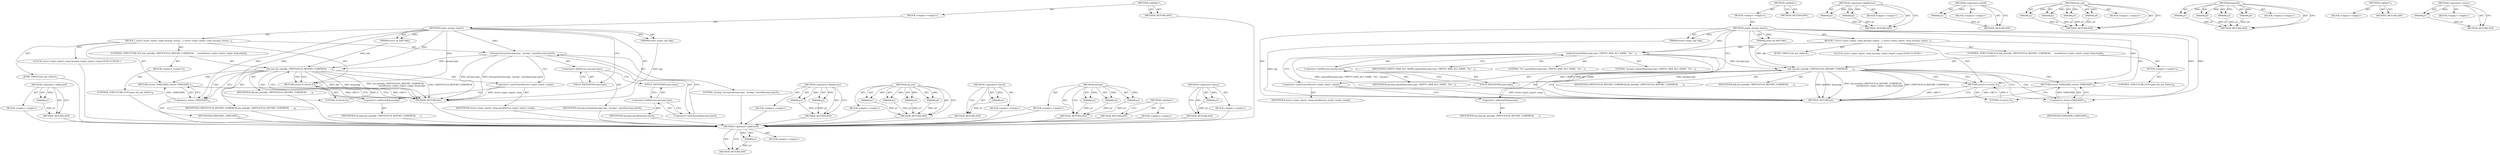 digraph "&lt;operator&gt;.minus" {
vulnerable_86 [label=<(METHOD,&lt;operator&gt;.addressOf)>];
vulnerable_87 [label=<(PARAM,p1)>];
vulnerable_88 [label=<(BLOCK,&lt;empty&gt;,&lt;empty&gt;)>];
vulnerable_89 [label=<(METHOD_RETURN,ANY)>];
vulnerable_6 [label=<(METHOD,&lt;global&gt;)<SUB>1</SUB>>];
vulnerable_7 [label=<(BLOCK,&lt;empty&gt;,&lt;empty&gt;)<SUB>1</SUB>>];
vulnerable_8 [label=<(METHOD,crypto_pcomp_report)<SUB>1</SUB>>];
vulnerable_9 [label=<(PARAM,struct sk_buff *skb)<SUB>1</SUB>>];
vulnerable_10 [label=<(PARAM,struct crypto_alg *alg)<SUB>1</SUB>>];
vulnerable_11 [label=<(BLOCK,{
 	struct crypto_report_comp rpcomp;
 
	snprin...,{
 	struct crypto_report_comp rpcomp;
 
	snprin...)<SUB>2</SUB>>];
vulnerable_12 [label="<(LOCAL,struct crypto_report_comp rpcomp: crypto_report_comp)<SUB>3</SUB>>"];
vulnerable_13 [label=<(snprintf,snprintf(rpcomp.type, CRYPTO_MAX_ALG_NAME, &quot;%s&quot;...)<SUB>5</SUB>>];
vulnerable_14 [label=<(&lt;operator&gt;.fieldAccess,rpcomp.type)<SUB>5</SUB>>];
vulnerable_15 [label=<(IDENTIFIER,rpcomp,snprintf(rpcomp.type, CRYPTO_MAX_ALG_NAME, &quot;%s&quot;...)<SUB>5</SUB>>];
vulnerable_16 [label=<(FIELD_IDENTIFIER,type,type)<SUB>5</SUB>>];
vulnerable_17 [label=<(IDENTIFIER,CRYPTO_MAX_ALG_NAME,snprintf(rpcomp.type, CRYPTO_MAX_ALG_NAME, &quot;%s&quot;...)<SUB>5</SUB>>];
vulnerable_18 [label=<(LITERAL,&quot;%s&quot;,snprintf(rpcomp.type, CRYPTO_MAX_ALG_NAME, &quot;%s&quot;...)<SUB>5</SUB>>];
vulnerable_19 [label=<(LITERAL,&quot;pcomp&quot;,snprintf(rpcomp.type, CRYPTO_MAX_ALG_NAME, &quot;%s&quot;...)<SUB>5</SUB>>];
vulnerable_20 [label=<(CONTROL_STRUCTURE,IF,if (nla_put(skb, CRYPTOCFGA_REPORT_COMPRESS,
 		    sizeof(struct crypto_report_comp), &amp;rpcomp)))<SUB>6</SUB>>];
vulnerable_21 [label=<(nla_put,nla_put(skb, CRYPTOCFGA_REPORT_COMPRESS,
 		   ...)<SUB>6</SUB>>];
vulnerable_22 [label=<(IDENTIFIER,skb,nla_put(skb, CRYPTOCFGA_REPORT_COMPRESS,
 		   ...)<SUB>6</SUB>>];
vulnerable_23 [label=<(IDENTIFIER,CRYPTOCFGA_REPORT_COMPRESS,nla_put(skb, CRYPTOCFGA_REPORT_COMPRESS,
 		   ...)<SUB>6</SUB>>];
vulnerable_24 [label=<(&lt;operator&gt;.sizeOf,sizeof(struct crypto_report_comp))<SUB>7</SUB>>];
vulnerable_25 [label=<(IDENTIFIER,struct crypto_report_comp,sizeof(struct crypto_report_comp))<SUB>7</SUB>>];
vulnerable_26 [label=<(&lt;operator&gt;.addressOf,&amp;rpcomp)<SUB>7</SUB>>];
vulnerable_27 [label=<(IDENTIFIER,rpcomp,nla_put(skb, CRYPTOCFGA_REPORT_COMPRESS,
 		   ...)<SUB>7</SUB>>];
vulnerable_28 [label=<(BLOCK,&lt;empty&gt;,&lt;empty&gt;)<SUB>8</SUB>>];
vulnerable_29 [label=<(CONTROL_STRUCTURE,GOTO,goto nla_put_failure;)<SUB>8</SUB>>];
vulnerable_30 [label=<(RETURN,return 0;,return 0;)<SUB>9</SUB>>];
vulnerable_31 [label=<(LITERAL,0,return 0;)<SUB>9</SUB>>];
vulnerable_32 [label=<(JUMP_TARGET,nla_put_failure)<SUB>11</SUB>>];
vulnerable_33 [label=<(RETURN,return -EMSGSIZE;,return -EMSGSIZE;)<SUB>12</SUB>>];
vulnerable_34 [label=<(&lt;operator&gt;.minus,-EMSGSIZE)<SUB>12</SUB>>];
vulnerable_35 [label=<(IDENTIFIER,EMSGSIZE,-EMSGSIZE)<SUB>12</SUB>>];
vulnerable_36 [label=<(METHOD_RETURN,int)<SUB>1</SUB>>];
vulnerable_38 [label=<(METHOD_RETURN,ANY)<SUB>1</SUB>>];
vulnerable_70 [label=<(METHOD,&lt;operator&gt;.fieldAccess)>];
vulnerable_71 [label=<(PARAM,p1)>];
vulnerable_72 [label=<(PARAM,p2)>];
vulnerable_73 [label=<(BLOCK,&lt;empty&gt;,&lt;empty&gt;)>];
vulnerable_74 [label=<(METHOD_RETURN,ANY)>];
vulnerable_82 [label=<(METHOD,&lt;operator&gt;.sizeOf)>];
vulnerable_83 [label=<(PARAM,p1)>];
vulnerable_84 [label=<(BLOCK,&lt;empty&gt;,&lt;empty&gt;)>];
vulnerable_85 [label=<(METHOD_RETURN,ANY)>];
vulnerable_75 [label=<(METHOD,nla_put)>];
vulnerable_76 [label=<(PARAM,p1)>];
vulnerable_77 [label=<(PARAM,p2)>];
vulnerable_78 [label=<(PARAM,p3)>];
vulnerable_79 [label=<(PARAM,p4)>];
vulnerable_80 [label=<(BLOCK,&lt;empty&gt;,&lt;empty&gt;)>];
vulnerable_81 [label=<(METHOD_RETURN,ANY)>];
vulnerable_63 [label=<(METHOD,snprintf)>];
vulnerable_64 [label=<(PARAM,p1)>];
vulnerable_65 [label=<(PARAM,p2)>];
vulnerable_66 [label=<(PARAM,p3)>];
vulnerable_67 [label=<(PARAM,p4)>];
vulnerable_68 [label=<(BLOCK,&lt;empty&gt;,&lt;empty&gt;)>];
vulnerable_69 [label=<(METHOD_RETURN,ANY)>];
vulnerable_57 [label=<(METHOD,&lt;global&gt;)<SUB>1</SUB>>];
vulnerable_58 [label=<(BLOCK,&lt;empty&gt;,&lt;empty&gt;)>];
vulnerable_59 [label=<(METHOD_RETURN,ANY)>];
vulnerable_90 [label=<(METHOD,&lt;operator&gt;.minus)>];
vulnerable_91 [label=<(PARAM,p1)>];
vulnerable_92 [label=<(BLOCK,&lt;empty&gt;,&lt;empty&gt;)>];
vulnerable_93 [label=<(METHOD_RETURN,ANY)>];
fixed_85 [label=<(METHOD,&lt;operator&gt;.addressOf)>];
fixed_86 [label=<(PARAM,p1)>];
fixed_87 [label=<(BLOCK,&lt;empty&gt;,&lt;empty&gt;)>];
fixed_88 [label=<(METHOD_RETURN,ANY)>];
fixed_6 [label=<(METHOD,&lt;global&gt;)<SUB>1</SUB>>];
fixed_7 [label=<(BLOCK,&lt;empty&gt;,&lt;empty&gt;)<SUB>1</SUB>>];
fixed_8 [label=<(METHOD,crypto_pcomp_report)<SUB>1</SUB>>];
fixed_9 [label=<(PARAM,struct sk_buff *skb)<SUB>1</SUB>>];
fixed_10 [label=<(PARAM,struct crypto_alg *alg)<SUB>1</SUB>>];
fixed_11 [label=<(BLOCK,{
 	struct crypto_report_comp rpcomp;
 
	strncp...,{
 	struct crypto_report_comp rpcomp;
 
	strncp...)<SUB>2</SUB>>];
fixed_12 [label="<(LOCAL,struct crypto_report_comp rpcomp: crypto_report_comp)<SUB>3</SUB>>"];
fixed_13 [label=<(strncpy,strncpy(rpcomp.type, &quot;pcomp&quot;, sizeof(rpcomp.type)))<SUB>5</SUB>>];
fixed_14 [label=<(&lt;operator&gt;.fieldAccess,rpcomp.type)<SUB>5</SUB>>];
fixed_15 [label=<(IDENTIFIER,rpcomp,strncpy(rpcomp.type, &quot;pcomp&quot;, sizeof(rpcomp.type)))<SUB>5</SUB>>];
fixed_16 [label=<(FIELD_IDENTIFIER,type,type)<SUB>5</SUB>>];
fixed_17 [label=<(LITERAL,&quot;pcomp&quot;,strncpy(rpcomp.type, &quot;pcomp&quot;, sizeof(rpcomp.type)))<SUB>5</SUB>>];
fixed_18 [label=<(&lt;operator&gt;.sizeOf,sizeof(rpcomp.type))<SUB>5</SUB>>];
fixed_19 [label=<(&lt;operator&gt;.fieldAccess,rpcomp.type)<SUB>5</SUB>>];
fixed_20 [label=<(IDENTIFIER,rpcomp,sizeof(rpcomp.type))<SUB>5</SUB>>];
fixed_21 [label=<(FIELD_IDENTIFIER,type,type)<SUB>5</SUB>>];
fixed_22 [label=<(CONTROL_STRUCTURE,IF,if (nla_put(skb, CRYPTOCFGA_REPORT_COMPRESS,
 		    sizeof(struct crypto_report_comp), &amp;rpcomp)))<SUB>6</SUB>>];
fixed_23 [label=<(nla_put,nla_put(skb, CRYPTOCFGA_REPORT_COMPRESS,
 		   ...)<SUB>6</SUB>>];
fixed_24 [label=<(IDENTIFIER,skb,nla_put(skb, CRYPTOCFGA_REPORT_COMPRESS,
 		   ...)<SUB>6</SUB>>];
fixed_25 [label=<(IDENTIFIER,CRYPTOCFGA_REPORT_COMPRESS,nla_put(skb, CRYPTOCFGA_REPORT_COMPRESS,
 		   ...)<SUB>6</SUB>>];
fixed_26 [label=<(&lt;operator&gt;.sizeOf,sizeof(struct crypto_report_comp))<SUB>7</SUB>>];
fixed_27 [label=<(IDENTIFIER,struct crypto_report_comp,sizeof(struct crypto_report_comp))<SUB>7</SUB>>];
fixed_28 [label=<(&lt;operator&gt;.addressOf,&amp;rpcomp)<SUB>7</SUB>>];
fixed_29 [label=<(IDENTIFIER,rpcomp,nla_put(skb, CRYPTOCFGA_REPORT_COMPRESS,
 		   ...)<SUB>7</SUB>>];
fixed_30 [label=<(BLOCK,&lt;empty&gt;,&lt;empty&gt;)<SUB>8</SUB>>];
fixed_31 [label=<(CONTROL_STRUCTURE,GOTO,goto nla_put_failure;)<SUB>8</SUB>>];
fixed_32 [label=<(RETURN,return 0;,return 0;)<SUB>9</SUB>>];
fixed_33 [label=<(LITERAL,0,return 0;)<SUB>9</SUB>>];
fixed_34 [label=<(JUMP_TARGET,nla_put_failure)<SUB>11</SUB>>];
fixed_35 [label=<(RETURN,return -EMSGSIZE;,return -EMSGSIZE;)<SUB>12</SUB>>];
fixed_36 [label=<(&lt;operator&gt;.minus,-EMSGSIZE)<SUB>12</SUB>>];
fixed_37 [label=<(IDENTIFIER,EMSGSIZE,-EMSGSIZE)<SUB>12</SUB>>];
fixed_38 [label=<(METHOD_RETURN,int)<SUB>1</SUB>>];
fixed_40 [label=<(METHOD_RETURN,ANY)<SUB>1</SUB>>];
fixed_69 [label=<(METHOD,&lt;operator&gt;.fieldAccess)>];
fixed_70 [label=<(PARAM,p1)>];
fixed_71 [label=<(PARAM,p2)>];
fixed_72 [label=<(BLOCK,&lt;empty&gt;,&lt;empty&gt;)>];
fixed_73 [label=<(METHOD_RETURN,ANY)>];
fixed_78 [label=<(METHOD,nla_put)>];
fixed_79 [label=<(PARAM,p1)>];
fixed_80 [label=<(PARAM,p2)>];
fixed_81 [label=<(PARAM,p3)>];
fixed_82 [label=<(PARAM,p4)>];
fixed_83 [label=<(BLOCK,&lt;empty&gt;,&lt;empty&gt;)>];
fixed_84 [label=<(METHOD_RETURN,ANY)>];
fixed_74 [label=<(METHOD,&lt;operator&gt;.sizeOf)>];
fixed_75 [label=<(PARAM,p1)>];
fixed_76 [label=<(BLOCK,&lt;empty&gt;,&lt;empty&gt;)>];
fixed_77 [label=<(METHOD_RETURN,ANY)>];
fixed_63 [label=<(METHOD,strncpy)>];
fixed_64 [label=<(PARAM,p1)>];
fixed_65 [label=<(PARAM,p2)>];
fixed_66 [label=<(PARAM,p3)>];
fixed_67 [label=<(BLOCK,&lt;empty&gt;,&lt;empty&gt;)>];
fixed_68 [label=<(METHOD_RETURN,ANY)>];
fixed_57 [label=<(METHOD,&lt;global&gt;)<SUB>1</SUB>>];
fixed_58 [label=<(BLOCK,&lt;empty&gt;,&lt;empty&gt;)>];
fixed_59 [label=<(METHOD_RETURN,ANY)>];
fixed_89 [label=<(METHOD,&lt;operator&gt;.minus)>];
fixed_90 [label=<(PARAM,p1)>];
fixed_91 [label=<(BLOCK,&lt;empty&gt;,&lt;empty&gt;)>];
fixed_92 [label=<(METHOD_RETURN,ANY)>];
vulnerable_86 -> vulnerable_87  [key=0, label="AST: "];
vulnerable_86 -> vulnerable_87  [key=1, label="DDG: "];
vulnerable_86 -> vulnerable_88  [key=0, label="AST: "];
vulnerable_86 -> vulnerable_89  [key=0, label="AST: "];
vulnerable_86 -> vulnerable_89  [key=1, label="CFG: "];
vulnerable_87 -> vulnerable_89  [key=0, label="DDG: p1"];
vulnerable_6 -> vulnerable_7  [key=0, label="AST: "];
vulnerable_6 -> vulnerable_38  [key=0, label="AST: "];
vulnerable_6 -> vulnerable_38  [key=1, label="CFG: "];
vulnerable_7 -> vulnerable_8  [key=0, label="AST: "];
vulnerable_8 -> vulnerable_9  [key=0, label="AST: "];
vulnerable_8 -> vulnerable_9  [key=1, label="DDG: "];
vulnerable_8 -> vulnerable_10  [key=0, label="AST: "];
vulnerable_8 -> vulnerable_10  [key=1, label="DDG: "];
vulnerable_8 -> vulnerable_11  [key=0, label="AST: "];
vulnerable_8 -> vulnerable_36  [key=0, label="AST: "];
vulnerable_8 -> vulnerable_16  [key=0, label="CFG: "];
vulnerable_8 -> vulnerable_30  [key=0, label="DDG: "];
vulnerable_8 -> vulnerable_13  [key=0, label="DDG: "];
vulnerable_8 -> vulnerable_31  [key=0, label="DDG: "];
vulnerable_8 -> vulnerable_21  [key=0, label="DDG: "];
vulnerable_8 -> vulnerable_34  [key=0, label="DDG: "];
vulnerable_9 -> vulnerable_21  [key=0, label="DDG: skb"];
vulnerable_10 -> vulnerable_36  [key=0, label="DDG: alg"];
vulnerable_11 -> vulnerable_12  [key=0, label="AST: "];
vulnerable_11 -> vulnerable_13  [key=0, label="AST: "];
vulnerable_11 -> vulnerable_20  [key=0, label="AST: "];
vulnerable_11 -> vulnerable_30  [key=0, label="AST: "];
vulnerable_11 -> vulnerable_32  [key=0, label="AST: "];
vulnerable_11 -> vulnerable_33  [key=0, label="AST: "];
vulnerable_13 -> vulnerable_14  [key=0, label="AST: "];
vulnerable_13 -> vulnerable_17  [key=0, label="AST: "];
vulnerable_13 -> vulnerable_18  [key=0, label="AST: "];
vulnerable_13 -> vulnerable_19  [key=0, label="AST: "];
vulnerable_13 -> vulnerable_24  [key=0, label="CFG: "];
vulnerable_13 -> vulnerable_36  [key=0, label="DDG: rpcomp.type"];
vulnerable_13 -> vulnerable_36  [key=1, label="DDG: snprintf(rpcomp.type, CRYPTO_MAX_ALG_NAME, &quot;%s&quot;, &quot;pcomp&quot;)"];
vulnerable_13 -> vulnerable_36  [key=2, label="DDG: CRYPTO_MAX_ALG_NAME"];
vulnerable_13 -> vulnerable_21  [key=0, label="DDG: rpcomp.type"];
vulnerable_14 -> vulnerable_15  [key=0, label="AST: "];
vulnerable_14 -> vulnerable_16  [key=0, label="AST: "];
vulnerable_14 -> vulnerable_13  [key=0, label="CFG: "];
vulnerable_16 -> vulnerable_14  [key=0, label="CFG: "];
vulnerable_20 -> vulnerable_21  [key=0, label="AST: "];
vulnerable_20 -> vulnerable_28  [key=0, label="AST: "];
vulnerable_21 -> vulnerable_22  [key=0, label="AST: "];
vulnerable_21 -> vulnerable_23  [key=0, label="AST: "];
vulnerable_21 -> vulnerable_24  [key=0, label="AST: "];
vulnerable_21 -> vulnerable_26  [key=0, label="AST: "];
vulnerable_21 -> vulnerable_34  [key=0, label="CFG: "];
vulnerable_21 -> vulnerable_34  [key=1, label="CDG: "];
vulnerable_21 -> vulnerable_30  [key=0, label="CFG: "];
vulnerable_21 -> vulnerable_30  [key=1, label="CDG: "];
vulnerable_21 -> vulnerable_36  [key=0, label="DDG: skb"];
vulnerable_21 -> vulnerable_36  [key=1, label="DDG: &amp;rpcomp"];
vulnerable_21 -> vulnerable_36  [key=2, label="DDG: nla_put(skb, CRYPTOCFGA_REPORT_COMPRESS,
 		    sizeof(struct crypto_report_comp), &amp;rpcomp)"];
vulnerable_21 -> vulnerable_36  [key=3, label="DDG: CRYPTOCFGA_REPORT_COMPRESS"];
vulnerable_21 -> vulnerable_33  [key=0, label="CDG: "];
vulnerable_24 -> vulnerable_25  [key=0, label="AST: "];
vulnerable_24 -> vulnerable_26  [key=0, label="CFG: "];
vulnerable_24 -> vulnerable_36  [key=0, label="DDG: struct crypto_report_comp"];
vulnerable_26 -> vulnerable_27  [key=0, label="AST: "];
vulnerable_26 -> vulnerable_21  [key=0, label="CFG: "];
vulnerable_28 -> vulnerable_29  [key=0, label="AST: "];
vulnerable_30 -> vulnerable_31  [key=0, label="AST: "];
vulnerable_30 -> vulnerable_36  [key=0, label="CFG: "];
vulnerable_30 -> vulnerable_36  [key=1, label="DDG: &lt;RET&gt;"];
vulnerable_31 -> vulnerable_30  [key=0, label="DDG: 0"];
vulnerable_33 -> vulnerable_34  [key=0, label="AST: "];
vulnerable_33 -> vulnerable_36  [key=0, label="CFG: "];
vulnerable_33 -> vulnerable_36  [key=1, label="DDG: &lt;RET&gt;"];
vulnerable_34 -> vulnerable_35  [key=0, label="AST: "];
vulnerable_34 -> vulnerable_33  [key=0, label="CFG: "];
vulnerable_34 -> vulnerable_33  [key=1, label="DDG: -EMSGSIZE"];
vulnerable_70 -> vulnerable_71  [key=0, label="AST: "];
vulnerable_70 -> vulnerable_71  [key=1, label="DDG: "];
vulnerable_70 -> vulnerable_73  [key=0, label="AST: "];
vulnerable_70 -> vulnerable_72  [key=0, label="AST: "];
vulnerable_70 -> vulnerable_72  [key=1, label="DDG: "];
vulnerable_70 -> vulnerable_74  [key=0, label="AST: "];
vulnerable_70 -> vulnerable_74  [key=1, label="CFG: "];
vulnerable_71 -> vulnerable_74  [key=0, label="DDG: p1"];
vulnerable_72 -> vulnerable_74  [key=0, label="DDG: p2"];
vulnerable_82 -> vulnerable_83  [key=0, label="AST: "];
vulnerable_82 -> vulnerable_83  [key=1, label="DDG: "];
vulnerable_82 -> vulnerable_84  [key=0, label="AST: "];
vulnerable_82 -> vulnerable_85  [key=0, label="AST: "];
vulnerable_82 -> vulnerable_85  [key=1, label="CFG: "];
vulnerable_83 -> vulnerable_85  [key=0, label="DDG: p1"];
vulnerable_75 -> vulnerable_76  [key=0, label="AST: "];
vulnerable_75 -> vulnerable_76  [key=1, label="DDG: "];
vulnerable_75 -> vulnerable_80  [key=0, label="AST: "];
vulnerable_75 -> vulnerable_77  [key=0, label="AST: "];
vulnerable_75 -> vulnerable_77  [key=1, label="DDG: "];
vulnerable_75 -> vulnerable_81  [key=0, label="AST: "];
vulnerable_75 -> vulnerable_81  [key=1, label="CFG: "];
vulnerable_75 -> vulnerable_78  [key=0, label="AST: "];
vulnerable_75 -> vulnerable_78  [key=1, label="DDG: "];
vulnerable_75 -> vulnerable_79  [key=0, label="AST: "];
vulnerable_75 -> vulnerable_79  [key=1, label="DDG: "];
vulnerable_76 -> vulnerable_81  [key=0, label="DDG: p1"];
vulnerable_77 -> vulnerable_81  [key=0, label="DDG: p2"];
vulnerable_78 -> vulnerable_81  [key=0, label="DDG: p3"];
vulnerable_79 -> vulnerable_81  [key=0, label="DDG: p4"];
vulnerable_63 -> vulnerable_64  [key=0, label="AST: "];
vulnerable_63 -> vulnerable_64  [key=1, label="DDG: "];
vulnerable_63 -> vulnerable_68  [key=0, label="AST: "];
vulnerable_63 -> vulnerable_65  [key=0, label="AST: "];
vulnerable_63 -> vulnerable_65  [key=1, label="DDG: "];
vulnerable_63 -> vulnerable_69  [key=0, label="AST: "];
vulnerable_63 -> vulnerable_69  [key=1, label="CFG: "];
vulnerable_63 -> vulnerable_66  [key=0, label="AST: "];
vulnerable_63 -> vulnerable_66  [key=1, label="DDG: "];
vulnerable_63 -> vulnerable_67  [key=0, label="AST: "];
vulnerable_63 -> vulnerable_67  [key=1, label="DDG: "];
vulnerable_64 -> vulnerable_69  [key=0, label="DDG: p1"];
vulnerable_65 -> vulnerable_69  [key=0, label="DDG: p2"];
vulnerable_66 -> vulnerable_69  [key=0, label="DDG: p3"];
vulnerable_67 -> vulnerable_69  [key=0, label="DDG: p4"];
vulnerable_57 -> vulnerable_58  [key=0, label="AST: "];
vulnerable_57 -> vulnerable_59  [key=0, label="AST: "];
vulnerable_57 -> vulnerable_59  [key=1, label="CFG: "];
vulnerable_90 -> vulnerable_91  [key=0, label="AST: "];
vulnerable_90 -> vulnerable_91  [key=1, label="DDG: "];
vulnerable_90 -> vulnerable_92  [key=0, label="AST: "];
vulnerable_90 -> vulnerable_93  [key=0, label="AST: "];
vulnerable_90 -> vulnerable_93  [key=1, label="CFG: "];
vulnerable_91 -> vulnerable_93  [key=0, label="DDG: p1"];
fixed_85 -> fixed_86  [key=0, label="AST: "];
fixed_85 -> fixed_86  [key=1, label="DDG: "];
fixed_85 -> fixed_87  [key=0, label="AST: "];
fixed_85 -> fixed_88  [key=0, label="AST: "];
fixed_85 -> fixed_88  [key=1, label="CFG: "];
fixed_86 -> fixed_88  [key=0, label="DDG: p1"];
fixed_87 -> vulnerable_86  [key=0];
fixed_88 -> vulnerable_86  [key=0];
fixed_6 -> fixed_7  [key=0, label="AST: "];
fixed_6 -> fixed_40  [key=0, label="AST: "];
fixed_6 -> fixed_40  [key=1, label="CFG: "];
fixed_7 -> fixed_8  [key=0, label="AST: "];
fixed_8 -> fixed_9  [key=0, label="AST: "];
fixed_8 -> fixed_9  [key=1, label="DDG: "];
fixed_8 -> fixed_10  [key=0, label="AST: "];
fixed_8 -> fixed_10  [key=1, label="DDG: "];
fixed_8 -> fixed_11  [key=0, label="AST: "];
fixed_8 -> fixed_38  [key=0, label="AST: "];
fixed_8 -> fixed_16  [key=0, label="CFG: "];
fixed_8 -> fixed_32  [key=0, label="DDG: "];
fixed_8 -> fixed_13  [key=0, label="DDG: "];
fixed_8 -> fixed_33  [key=0, label="DDG: "];
fixed_8 -> fixed_23  [key=0, label="DDG: "];
fixed_8 -> fixed_36  [key=0, label="DDG: "];
fixed_9 -> fixed_23  [key=0, label="DDG: skb"];
fixed_10 -> fixed_38  [key=0, label="DDG: alg"];
fixed_11 -> fixed_12  [key=0, label="AST: "];
fixed_11 -> fixed_13  [key=0, label="AST: "];
fixed_11 -> fixed_22  [key=0, label="AST: "];
fixed_11 -> fixed_32  [key=0, label="AST: "];
fixed_11 -> fixed_34  [key=0, label="AST: "];
fixed_11 -> fixed_35  [key=0, label="AST: "];
fixed_12 -> vulnerable_86  [key=0];
fixed_13 -> fixed_14  [key=0, label="AST: "];
fixed_13 -> fixed_17  [key=0, label="AST: "];
fixed_13 -> fixed_18  [key=0, label="AST: "];
fixed_13 -> fixed_26  [key=0, label="CFG: "];
fixed_13 -> fixed_38  [key=0, label="DDG: rpcomp.type"];
fixed_13 -> fixed_38  [key=1, label="DDG: strncpy(rpcomp.type, &quot;pcomp&quot;, sizeof(rpcomp.type))"];
fixed_13 -> fixed_23  [key=0, label="DDG: rpcomp.type"];
fixed_14 -> fixed_15  [key=0, label="AST: "];
fixed_14 -> fixed_16  [key=0, label="AST: "];
fixed_14 -> fixed_21  [key=0, label="CFG: "];
fixed_15 -> vulnerable_86  [key=0];
fixed_16 -> fixed_14  [key=0, label="CFG: "];
fixed_17 -> vulnerable_86  [key=0];
fixed_18 -> fixed_19  [key=0, label="AST: "];
fixed_18 -> fixed_13  [key=0, label="CFG: "];
fixed_19 -> fixed_20  [key=0, label="AST: "];
fixed_19 -> fixed_21  [key=0, label="AST: "];
fixed_19 -> fixed_18  [key=0, label="CFG: "];
fixed_20 -> vulnerable_86  [key=0];
fixed_21 -> fixed_19  [key=0, label="CFG: "];
fixed_22 -> fixed_23  [key=0, label="AST: "];
fixed_22 -> fixed_30  [key=0, label="AST: "];
fixed_23 -> fixed_24  [key=0, label="AST: "];
fixed_23 -> fixed_25  [key=0, label="AST: "];
fixed_23 -> fixed_26  [key=0, label="AST: "];
fixed_23 -> fixed_28  [key=0, label="AST: "];
fixed_23 -> fixed_36  [key=0, label="CFG: "];
fixed_23 -> fixed_36  [key=1, label="CDG: "];
fixed_23 -> fixed_32  [key=0, label="CFG: "];
fixed_23 -> fixed_32  [key=1, label="CDG: "];
fixed_23 -> fixed_38  [key=0, label="DDG: skb"];
fixed_23 -> fixed_38  [key=1, label="DDG: &amp;rpcomp"];
fixed_23 -> fixed_38  [key=2, label="DDG: nla_put(skb, CRYPTOCFGA_REPORT_COMPRESS,
 		    sizeof(struct crypto_report_comp), &amp;rpcomp)"];
fixed_23 -> fixed_38  [key=3, label="DDG: CRYPTOCFGA_REPORT_COMPRESS"];
fixed_23 -> fixed_35  [key=0, label="CDG: "];
fixed_24 -> vulnerable_86  [key=0];
fixed_25 -> vulnerable_86  [key=0];
fixed_26 -> fixed_27  [key=0, label="AST: "];
fixed_26 -> fixed_28  [key=0, label="CFG: "];
fixed_26 -> fixed_38  [key=0, label="DDG: struct crypto_report_comp"];
fixed_27 -> vulnerable_86  [key=0];
fixed_28 -> fixed_29  [key=0, label="AST: "];
fixed_28 -> fixed_23  [key=0, label="CFG: "];
fixed_29 -> vulnerable_86  [key=0];
fixed_30 -> fixed_31  [key=0, label="AST: "];
fixed_31 -> vulnerable_86  [key=0];
fixed_32 -> fixed_33  [key=0, label="AST: "];
fixed_32 -> fixed_38  [key=0, label="CFG: "];
fixed_32 -> fixed_38  [key=1, label="DDG: &lt;RET&gt;"];
fixed_33 -> fixed_32  [key=0, label="DDG: 0"];
fixed_34 -> vulnerable_86  [key=0];
fixed_35 -> fixed_36  [key=0, label="AST: "];
fixed_35 -> fixed_38  [key=0, label="CFG: "];
fixed_35 -> fixed_38  [key=1, label="DDG: &lt;RET&gt;"];
fixed_36 -> fixed_37  [key=0, label="AST: "];
fixed_36 -> fixed_35  [key=0, label="CFG: "];
fixed_36 -> fixed_35  [key=1, label="DDG: -EMSGSIZE"];
fixed_37 -> vulnerable_86  [key=0];
fixed_38 -> vulnerable_86  [key=0];
fixed_40 -> vulnerable_86  [key=0];
fixed_69 -> fixed_70  [key=0, label="AST: "];
fixed_69 -> fixed_70  [key=1, label="DDG: "];
fixed_69 -> fixed_72  [key=0, label="AST: "];
fixed_69 -> fixed_71  [key=0, label="AST: "];
fixed_69 -> fixed_71  [key=1, label="DDG: "];
fixed_69 -> fixed_73  [key=0, label="AST: "];
fixed_69 -> fixed_73  [key=1, label="CFG: "];
fixed_70 -> fixed_73  [key=0, label="DDG: p1"];
fixed_71 -> fixed_73  [key=0, label="DDG: p2"];
fixed_72 -> vulnerable_86  [key=0];
fixed_73 -> vulnerable_86  [key=0];
fixed_78 -> fixed_79  [key=0, label="AST: "];
fixed_78 -> fixed_79  [key=1, label="DDG: "];
fixed_78 -> fixed_83  [key=0, label="AST: "];
fixed_78 -> fixed_80  [key=0, label="AST: "];
fixed_78 -> fixed_80  [key=1, label="DDG: "];
fixed_78 -> fixed_84  [key=0, label="AST: "];
fixed_78 -> fixed_84  [key=1, label="CFG: "];
fixed_78 -> fixed_81  [key=0, label="AST: "];
fixed_78 -> fixed_81  [key=1, label="DDG: "];
fixed_78 -> fixed_82  [key=0, label="AST: "];
fixed_78 -> fixed_82  [key=1, label="DDG: "];
fixed_79 -> fixed_84  [key=0, label="DDG: p1"];
fixed_80 -> fixed_84  [key=0, label="DDG: p2"];
fixed_81 -> fixed_84  [key=0, label="DDG: p3"];
fixed_82 -> fixed_84  [key=0, label="DDG: p4"];
fixed_83 -> vulnerable_86  [key=0];
fixed_84 -> vulnerable_86  [key=0];
fixed_74 -> fixed_75  [key=0, label="AST: "];
fixed_74 -> fixed_75  [key=1, label="DDG: "];
fixed_74 -> fixed_76  [key=0, label="AST: "];
fixed_74 -> fixed_77  [key=0, label="AST: "];
fixed_74 -> fixed_77  [key=1, label="CFG: "];
fixed_75 -> fixed_77  [key=0, label="DDG: p1"];
fixed_76 -> vulnerable_86  [key=0];
fixed_77 -> vulnerable_86  [key=0];
fixed_63 -> fixed_64  [key=0, label="AST: "];
fixed_63 -> fixed_64  [key=1, label="DDG: "];
fixed_63 -> fixed_67  [key=0, label="AST: "];
fixed_63 -> fixed_65  [key=0, label="AST: "];
fixed_63 -> fixed_65  [key=1, label="DDG: "];
fixed_63 -> fixed_68  [key=0, label="AST: "];
fixed_63 -> fixed_68  [key=1, label="CFG: "];
fixed_63 -> fixed_66  [key=0, label="AST: "];
fixed_63 -> fixed_66  [key=1, label="DDG: "];
fixed_64 -> fixed_68  [key=0, label="DDG: p1"];
fixed_65 -> fixed_68  [key=0, label="DDG: p2"];
fixed_66 -> fixed_68  [key=0, label="DDG: p3"];
fixed_67 -> vulnerable_86  [key=0];
fixed_68 -> vulnerable_86  [key=0];
fixed_57 -> fixed_58  [key=0, label="AST: "];
fixed_57 -> fixed_59  [key=0, label="AST: "];
fixed_57 -> fixed_59  [key=1, label="CFG: "];
fixed_58 -> vulnerable_86  [key=0];
fixed_59 -> vulnerable_86  [key=0];
fixed_89 -> fixed_90  [key=0, label="AST: "];
fixed_89 -> fixed_90  [key=1, label="DDG: "];
fixed_89 -> fixed_91  [key=0, label="AST: "];
fixed_89 -> fixed_92  [key=0, label="AST: "];
fixed_89 -> fixed_92  [key=1, label="CFG: "];
fixed_90 -> fixed_92  [key=0, label="DDG: p1"];
fixed_91 -> vulnerable_86  [key=0];
fixed_92 -> vulnerable_86  [key=0];
}
